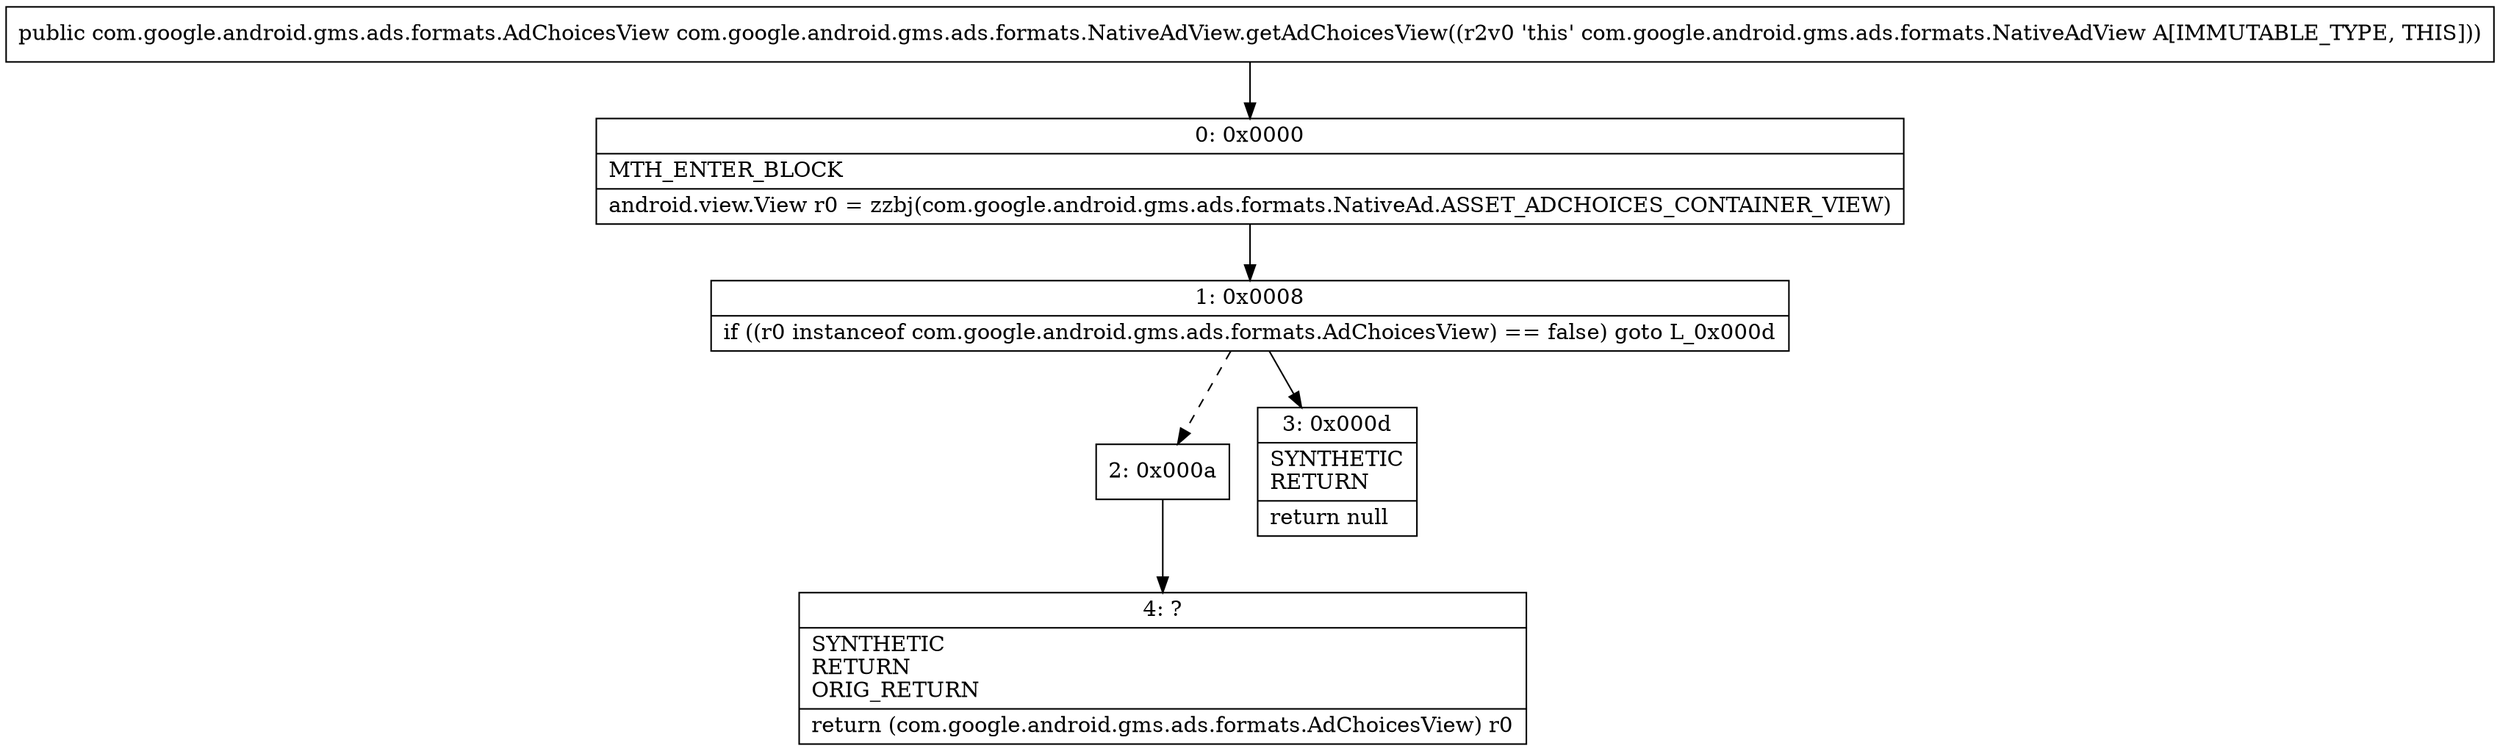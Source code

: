 digraph "CFG forcom.google.android.gms.ads.formats.NativeAdView.getAdChoicesView()Lcom\/google\/android\/gms\/ads\/formats\/AdChoicesView;" {
Node_0 [shape=record,label="{0\:\ 0x0000|MTH_ENTER_BLOCK\l|android.view.View r0 = zzbj(com.google.android.gms.ads.formats.NativeAd.ASSET_ADCHOICES_CONTAINER_VIEW)\l}"];
Node_1 [shape=record,label="{1\:\ 0x0008|if ((r0 instanceof com.google.android.gms.ads.formats.AdChoicesView) == false) goto L_0x000d\l}"];
Node_2 [shape=record,label="{2\:\ 0x000a}"];
Node_3 [shape=record,label="{3\:\ 0x000d|SYNTHETIC\lRETURN\l|return null\l}"];
Node_4 [shape=record,label="{4\:\ ?|SYNTHETIC\lRETURN\lORIG_RETURN\l|return (com.google.android.gms.ads.formats.AdChoicesView) r0\l}"];
MethodNode[shape=record,label="{public com.google.android.gms.ads.formats.AdChoicesView com.google.android.gms.ads.formats.NativeAdView.getAdChoicesView((r2v0 'this' com.google.android.gms.ads.formats.NativeAdView A[IMMUTABLE_TYPE, THIS])) }"];
MethodNode -> Node_0;
Node_0 -> Node_1;
Node_1 -> Node_2[style=dashed];
Node_1 -> Node_3;
Node_2 -> Node_4;
}

